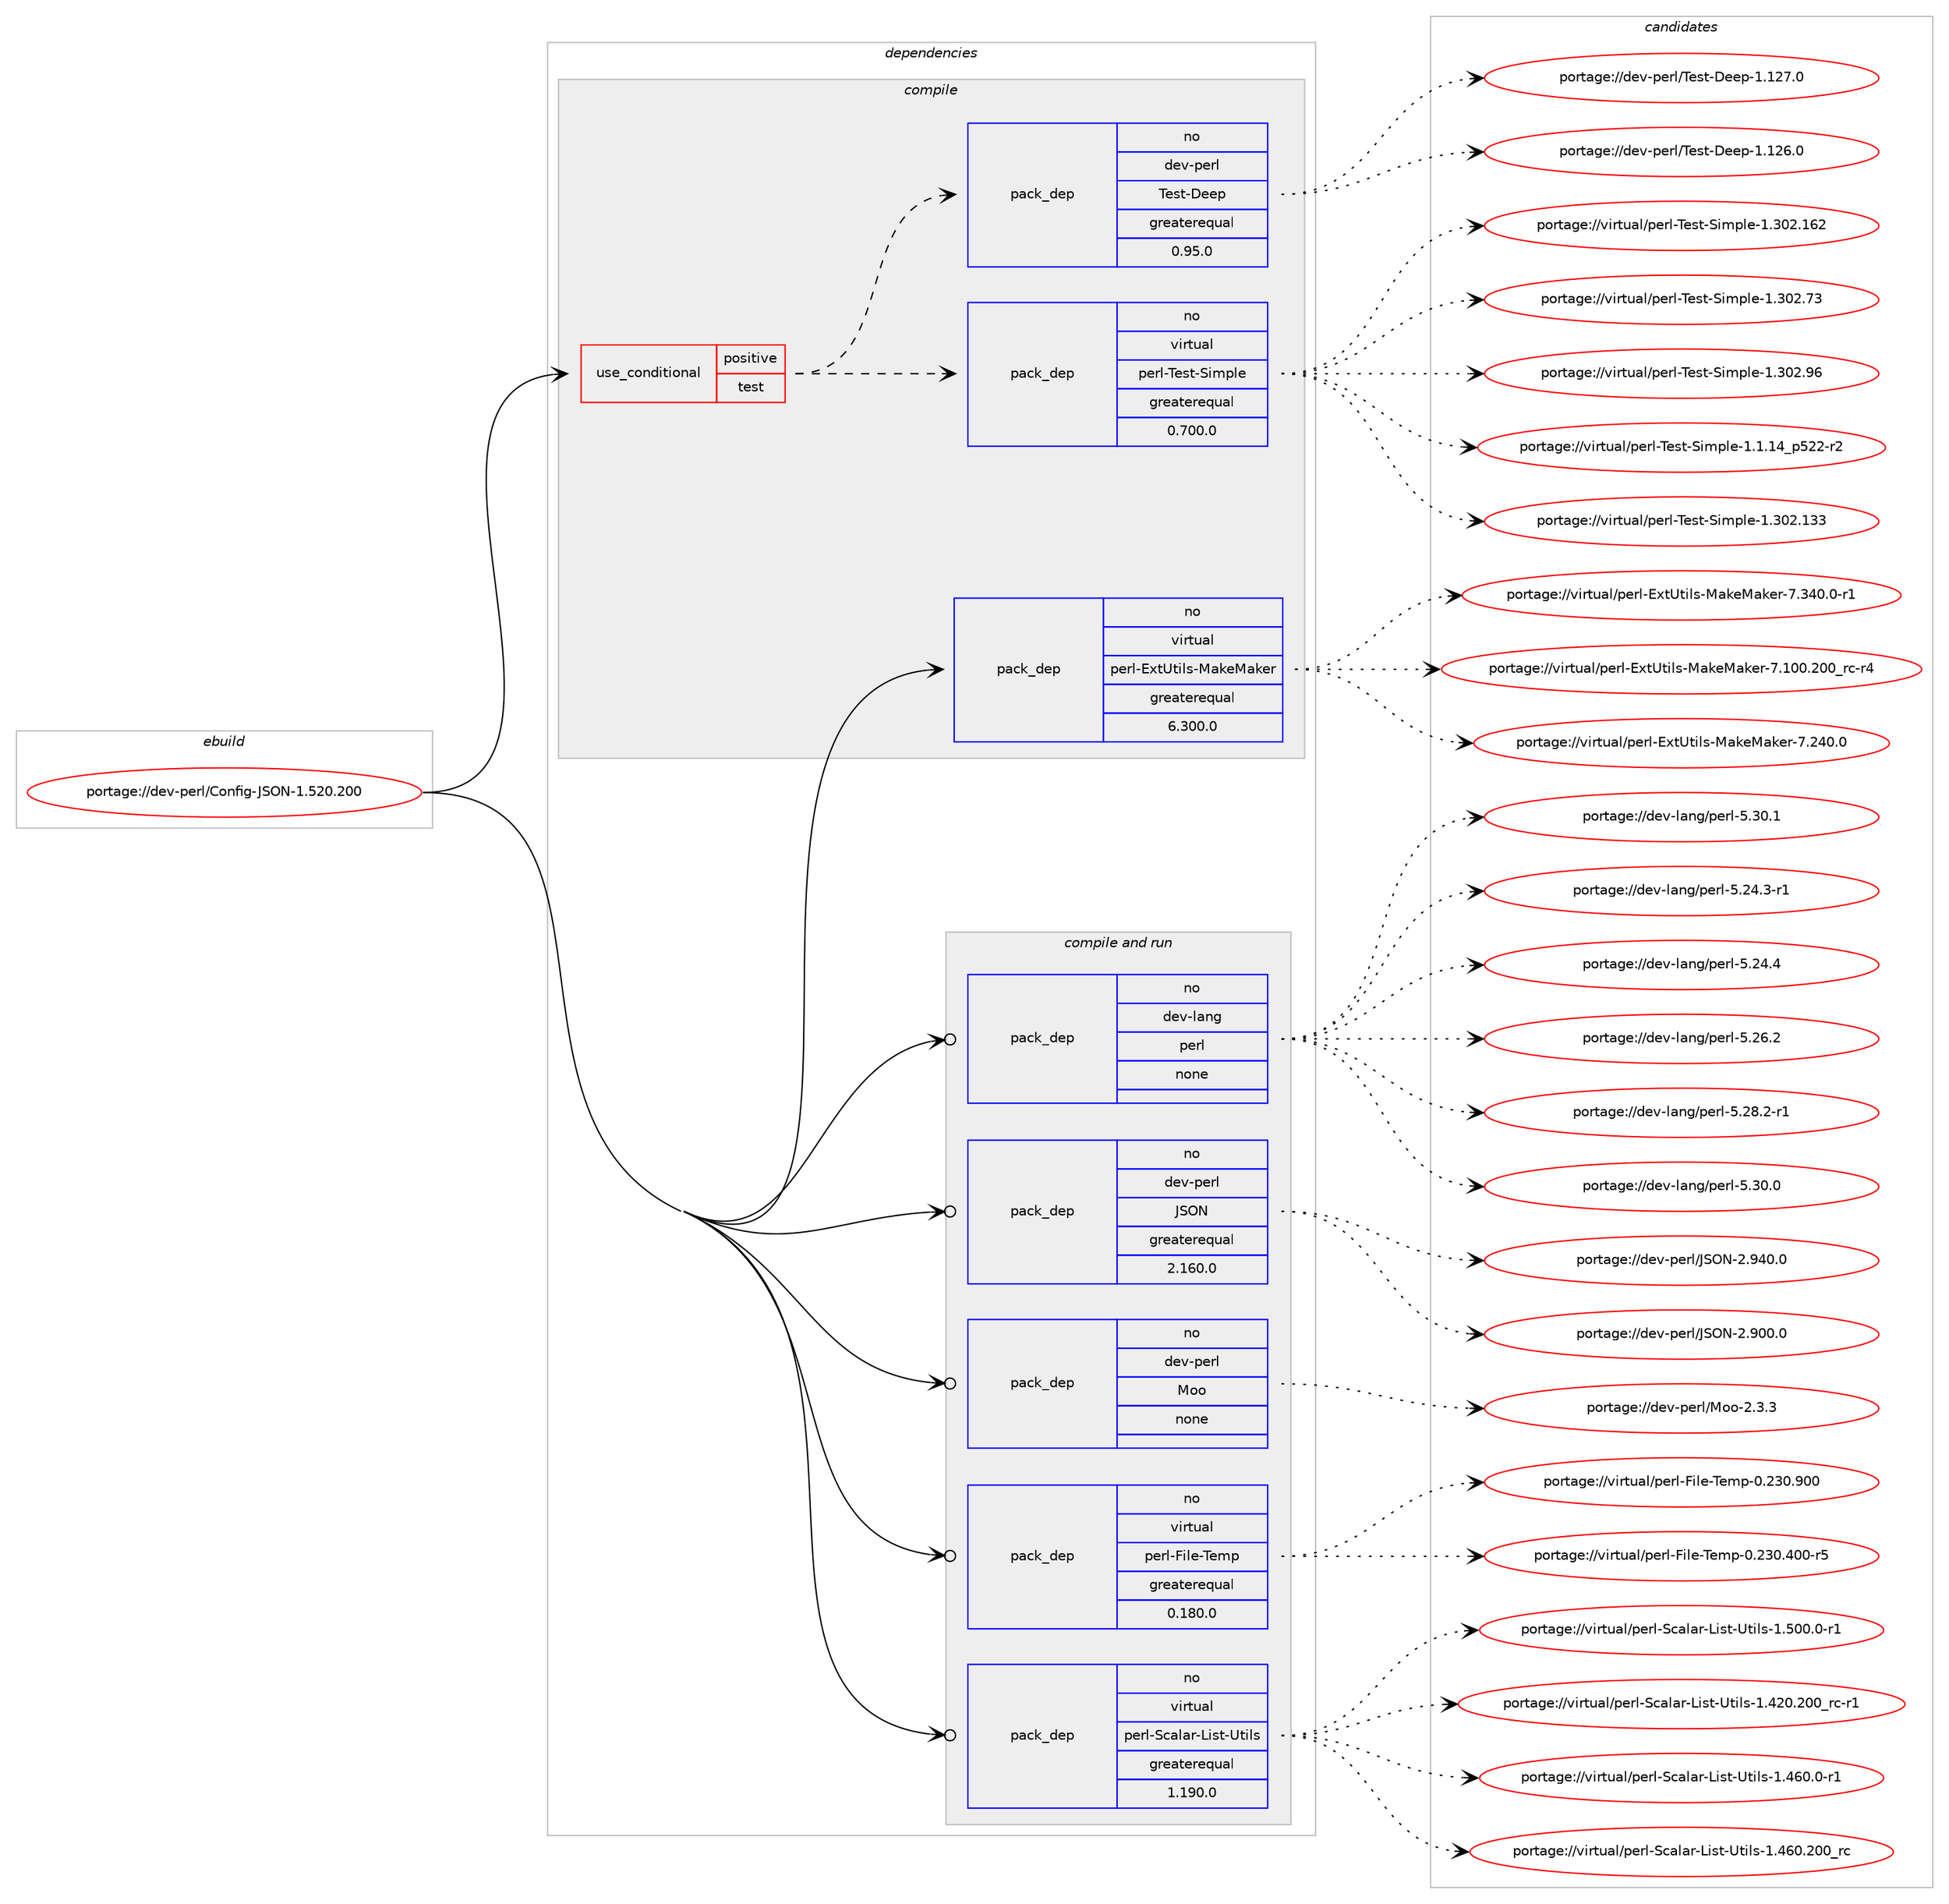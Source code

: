 digraph prolog {

# *************
# Graph options
# *************

newrank=true;
concentrate=true;
compound=true;
graph [rankdir=LR,fontname=Helvetica,fontsize=10,ranksep=1.5];#, ranksep=2.5, nodesep=0.2];
edge  [arrowhead=vee];
node  [fontname=Helvetica,fontsize=10];

# **********
# The ebuild
# **********

subgraph cluster_leftcol {
color=gray;
rank=same;
label=<<i>ebuild</i>>;
id [label="portage://dev-perl/Config-JSON-1.520.200", color=red, width=4, href="../dev-perl/Config-JSON-1.520.200.svg"];
}

# ****************
# The dependencies
# ****************

subgraph cluster_midcol {
color=gray;
label=<<i>dependencies</i>>;
subgraph cluster_compile {
fillcolor="#eeeeee";
style=filled;
label=<<i>compile</i>>;
subgraph cond22675 {
dependency110002 [label=<<TABLE BORDER="0" CELLBORDER="1" CELLSPACING="0" CELLPADDING="4"><TR><TD ROWSPAN="3" CELLPADDING="10">use_conditional</TD></TR><TR><TD>positive</TD></TR><TR><TD>test</TD></TR></TABLE>>, shape=none, color=red];
subgraph pack84155 {
dependency110003 [label=<<TABLE BORDER="0" CELLBORDER="1" CELLSPACING="0" CELLPADDING="4" WIDTH="220"><TR><TD ROWSPAN="6" CELLPADDING="30">pack_dep</TD></TR><TR><TD WIDTH="110">no</TD></TR><TR><TD>virtual</TD></TR><TR><TD>perl-Test-Simple</TD></TR><TR><TD>greaterequal</TD></TR><TR><TD>0.700.0</TD></TR></TABLE>>, shape=none, color=blue];
}
dependency110002:e -> dependency110003:w [weight=20,style="dashed",arrowhead="vee"];
subgraph pack84156 {
dependency110004 [label=<<TABLE BORDER="0" CELLBORDER="1" CELLSPACING="0" CELLPADDING="4" WIDTH="220"><TR><TD ROWSPAN="6" CELLPADDING="30">pack_dep</TD></TR><TR><TD WIDTH="110">no</TD></TR><TR><TD>dev-perl</TD></TR><TR><TD>Test-Deep</TD></TR><TR><TD>greaterequal</TD></TR><TR><TD>0.95.0</TD></TR></TABLE>>, shape=none, color=blue];
}
dependency110002:e -> dependency110004:w [weight=20,style="dashed",arrowhead="vee"];
}
id:e -> dependency110002:w [weight=20,style="solid",arrowhead="vee"];
subgraph pack84157 {
dependency110005 [label=<<TABLE BORDER="0" CELLBORDER="1" CELLSPACING="0" CELLPADDING="4" WIDTH="220"><TR><TD ROWSPAN="6" CELLPADDING="30">pack_dep</TD></TR><TR><TD WIDTH="110">no</TD></TR><TR><TD>virtual</TD></TR><TR><TD>perl-ExtUtils-MakeMaker</TD></TR><TR><TD>greaterequal</TD></TR><TR><TD>6.300.0</TD></TR></TABLE>>, shape=none, color=blue];
}
id:e -> dependency110005:w [weight=20,style="solid",arrowhead="vee"];
}
subgraph cluster_compileandrun {
fillcolor="#eeeeee";
style=filled;
label=<<i>compile and run</i>>;
subgraph pack84158 {
dependency110006 [label=<<TABLE BORDER="0" CELLBORDER="1" CELLSPACING="0" CELLPADDING="4" WIDTH="220"><TR><TD ROWSPAN="6" CELLPADDING="30">pack_dep</TD></TR><TR><TD WIDTH="110">no</TD></TR><TR><TD>dev-lang</TD></TR><TR><TD>perl</TD></TR><TR><TD>none</TD></TR><TR><TD></TD></TR></TABLE>>, shape=none, color=blue];
}
id:e -> dependency110006:w [weight=20,style="solid",arrowhead="odotvee"];
subgraph pack84159 {
dependency110007 [label=<<TABLE BORDER="0" CELLBORDER="1" CELLSPACING="0" CELLPADDING="4" WIDTH="220"><TR><TD ROWSPAN="6" CELLPADDING="30">pack_dep</TD></TR><TR><TD WIDTH="110">no</TD></TR><TR><TD>dev-perl</TD></TR><TR><TD>JSON</TD></TR><TR><TD>greaterequal</TD></TR><TR><TD>2.160.0</TD></TR></TABLE>>, shape=none, color=blue];
}
id:e -> dependency110007:w [weight=20,style="solid",arrowhead="odotvee"];
subgraph pack84160 {
dependency110008 [label=<<TABLE BORDER="0" CELLBORDER="1" CELLSPACING="0" CELLPADDING="4" WIDTH="220"><TR><TD ROWSPAN="6" CELLPADDING="30">pack_dep</TD></TR><TR><TD WIDTH="110">no</TD></TR><TR><TD>dev-perl</TD></TR><TR><TD>Moo</TD></TR><TR><TD>none</TD></TR><TR><TD></TD></TR></TABLE>>, shape=none, color=blue];
}
id:e -> dependency110008:w [weight=20,style="solid",arrowhead="odotvee"];
subgraph pack84161 {
dependency110009 [label=<<TABLE BORDER="0" CELLBORDER="1" CELLSPACING="0" CELLPADDING="4" WIDTH="220"><TR><TD ROWSPAN="6" CELLPADDING="30">pack_dep</TD></TR><TR><TD WIDTH="110">no</TD></TR><TR><TD>virtual</TD></TR><TR><TD>perl-File-Temp</TD></TR><TR><TD>greaterequal</TD></TR><TR><TD>0.180.0</TD></TR></TABLE>>, shape=none, color=blue];
}
id:e -> dependency110009:w [weight=20,style="solid",arrowhead="odotvee"];
subgraph pack84162 {
dependency110010 [label=<<TABLE BORDER="0" CELLBORDER="1" CELLSPACING="0" CELLPADDING="4" WIDTH="220"><TR><TD ROWSPAN="6" CELLPADDING="30">pack_dep</TD></TR><TR><TD WIDTH="110">no</TD></TR><TR><TD>virtual</TD></TR><TR><TD>perl-Scalar-List-Utils</TD></TR><TR><TD>greaterequal</TD></TR><TR><TD>1.190.0</TD></TR></TABLE>>, shape=none, color=blue];
}
id:e -> dependency110010:w [weight=20,style="solid",arrowhead="odotvee"];
}
subgraph cluster_run {
fillcolor="#eeeeee";
style=filled;
label=<<i>run</i>>;
}
}

# **************
# The candidates
# **************

subgraph cluster_choices {
rank=same;
color=gray;
label=<<i>candidates</i>>;

subgraph choice84155 {
color=black;
nodesep=1;
choiceportage11810511411611797108471121011141084584101115116458310510911210810145494649464952951125350504511450 [label="portage://virtual/perl-Test-Simple-1.1.14_p522-r2", color=red, width=4,href="../virtual/perl-Test-Simple-1.1.14_p522-r2.svg"];
choiceportage11810511411611797108471121011141084584101115116458310510911210810145494651485046495151 [label="portage://virtual/perl-Test-Simple-1.302.133", color=red, width=4,href="../virtual/perl-Test-Simple-1.302.133.svg"];
choiceportage11810511411611797108471121011141084584101115116458310510911210810145494651485046495450 [label="portage://virtual/perl-Test-Simple-1.302.162", color=red, width=4,href="../virtual/perl-Test-Simple-1.302.162.svg"];
choiceportage118105114116117971084711210111410845841011151164583105109112108101454946514850465551 [label="portage://virtual/perl-Test-Simple-1.302.73", color=red, width=4,href="../virtual/perl-Test-Simple-1.302.73.svg"];
choiceportage118105114116117971084711210111410845841011151164583105109112108101454946514850465754 [label="portage://virtual/perl-Test-Simple-1.302.96", color=red, width=4,href="../virtual/perl-Test-Simple-1.302.96.svg"];
dependency110003:e -> choiceportage11810511411611797108471121011141084584101115116458310510911210810145494649464952951125350504511450:w [style=dotted,weight="100"];
dependency110003:e -> choiceportage11810511411611797108471121011141084584101115116458310510911210810145494651485046495151:w [style=dotted,weight="100"];
dependency110003:e -> choiceportage11810511411611797108471121011141084584101115116458310510911210810145494651485046495450:w [style=dotted,weight="100"];
dependency110003:e -> choiceportage118105114116117971084711210111410845841011151164583105109112108101454946514850465551:w [style=dotted,weight="100"];
dependency110003:e -> choiceportage118105114116117971084711210111410845841011151164583105109112108101454946514850465754:w [style=dotted,weight="100"];
}
subgraph choice84156 {
color=black;
nodesep=1;
choiceportage10010111845112101114108478410111511645681011011124549464950544648 [label="portage://dev-perl/Test-Deep-1.126.0", color=red, width=4,href="../dev-perl/Test-Deep-1.126.0.svg"];
choiceportage10010111845112101114108478410111511645681011011124549464950554648 [label="portage://dev-perl/Test-Deep-1.127.0", color=red, width=4,href="../dev-perl/Test-Deep-1.127.0.svg"];
dependency110004:e -> choiceportage10010111845112101114108478410111511645681011011124549464950544648:w [style=dotted,weight="100"];
dependency110004:e -> choiceportage10010111845112101114108478410111511645681011011124549464950554648:w [style=dotted,weight="100"];
}
subgraph choice84157 {
color=black;
nodesep=1;
choiceportage118105114116117971084711210111410845691201168511610510811545779710710177971071011144555464948484650484895114994511452 [label="portage://virtual/perl-ExtUtils-MakeMaker-7.100.200_rc-r4", color=red, width=4,href="../virtual/perl-ExtUtils-MakeMaker-7.100.200_rc-r4.svg"];
choiceportage118105114116117971084711210111410845691201168511610510811545779710710177971071011144555465052484648 [label="portage://virtual/perl-ExtUtils-MakeMaker-7.240.0", color=red, width=4,href="../virtual/perl-ExtUtils-MakeMaker-7.240.0.svg"];
choiceportage1181051141161179710847112101114108456912011685116105108115457797107101779710710111445554651524846484511449 [label="portage://virtual/perl-ExtUtils-MakeMaker-7.340.0-r1", color=red, width=4,href="../virtual/perl-ExtUtils-MakeMaker-7.340.0-r1.svg"];
dependency110005:e -> choiceportage118105114116117971084711210111410845691201168511610510811545779710710177971071011144555464948484650484895114994511452:w [style=dotted,weight="100"];
dependency110005:e -> choiceportage118105114116117971084711210111410845691201168511610510811545779710710177971071011144555465052484648:w [style=dotted,weight="100"];
dependency110005:e -> choiceportage1181051141161179710847112101114108456912011685116105108115457797107101779710710111445554651524846484511449:w [style=dotted,weight="100"];
}
subgraph choice84158 {
color=black;
nodesep=1;
choiceportage100101118451089711010347112101114108455346505246514511449 [label="portage://dev-lang/perl-5.24.3-r1", color=red, width=4,href="../dev-lang/perl-5.24.3-r1.svg"];
choiceportage10010111845108971101034711210111410845534650524652 [label="portage://dev-lang/perl-5.24.4", color=red, width=4,href="../dev-lang/perl-5.24.4.svg"];
choiceportage10010111845108971101034711210111410845534650544650 [label="portage://dev-lang/perl-5.26.2", color=red, width=4,href="../dev-lang/perl-5.26.2.svg"];
choiceportage100101118451089711010347112101114108455346505646504511449 [label="portage://dev-lang/perl-5.28.2-r1", color=red, width=4,href="../dev-lang/perl-5.28.2-r1.svg"];
choiceportage10010111845108971101034711210111410845534651484648 [label="portage://dev-lang/perl-5.30.0", color=red, width=4,href="../dev-lang/perl-5.30.0.svg"];
choiceportage10010111845108971101034711210111410845534651484649 [label="portage://dev-lang/perl-5.30.1", color=red, width=4,href="../dev-lang/perl-5.30.1.svg"];
dependency110006:e -> choiceportage100101118451089711010347112101114108455346505246514511449:w [style=dotted,weight="100"];
dependency110006:e -> choiceportage10010111845108971101034711210111410845534650524652:w [style=dotted,weight="100"];
dependency110006:e -> choiceportage10010111845108971101034711210111410845534650544650:w [style=dotted,weight="100"];
dependency110006:e -> choiceportage100101118451089711010347112101114108455346505646504511449:w [style=dotted,weight="100"];
dependency110006:e -> choiceportage10010111845108971101034711210111410845534651484648:w [style=dotted,weight="100"];
dependency110006:e -> choiceportage10010111845108971101034711210111410845534651484649:w [style=dotted,weight="100"];
}
subgraph choice84159 {
color=black;
nodesep=1;
choiceportage1001011184511210111410847748379784550465748484648 [label="portage://dev-perl/JSON-2.900.0", color=red, width=4,href="../dev-perl/JSON-2.900.0.svg"];
choiceportage1001011184511210111410847748379784550465752484648 [label="portage://dev-perl/JSON-2.940.0", color=red, width=4,href="../dev-perl/JSON-2.940.0.svg"];
dependency110007:e -> choiceportage1001011184511210111410847748379784550465748484648:w [style=dotted,weight="100"];
dependency110007:e -> choiceportage1001011184511210111410847748379784550465752484648:w [style=dotted,weight="100"];
}
subgraph choice84160 {
color=black;
nodesep=1;
choiceportage100101118451121011141084777111111455046514651 [label="portage://dev-perl/Moo-2.3.3", color=red, width=4,href="../dev-perl/Moo-2.3.3.svg"];
dependency110008:e -> choiceportage100101118451121011141084777111111455046514651:w [style=dotted,weight="100"];
}
subgraph choice84161 {
color=black;
nodesep=1;
choiceportage118105114116117971084711210111410845701051081014584101109112454846505148465248484511453 [label="portage://virtual/perl-File-Temp-0.230.400-r5", color=red, width=4,href="../virtual/perl-File-Temp-0.230.400-r5.svg"];
choiceportage11810511411611797108471121011141084570105108101458410110911245484650514846574848 [label="portage://virtual/perl-File-Temp-0.230.900", color=red, width=4,href="../virtual/perl-File-Temp-0.230.900.svg"];
dependency110009:e -> choiceportage118105114116117971084711210111410845701051081014584101109112454846505148465248484511453:w [style=dotted,weight="100"];
dependency110009:e -> choiceportage11810511411611797108471121011141084570105108101458410110911245484650514846574848:w [style=dotted,weight="100"];
}
subgraph choice84162 {
color=black;
nodesep=1;
choiceportage11810511411611797108471121011141084583999710897114457610511511645851161051081154549465250484650484895114994511449 [label="portage://virtual/perl-Scalar-List-Utils-1.420.200_rc-r1", color=red, width=4,href="../virtual/perl-Scalar-List-Utils-1.420.200_rc-r1.svg"];
choiceportage118105114116117971084711210111410845839997108971144576105115116458511610510811545494652544846484511449 [label="portage://virtual/perl-Scalar-List-Utils-1.460.0-r1", color=red, width=4,href="../virtual/perl-Scalar-List-Utils-1.460.0-r1.svg"];
choiceportage1181051141161179710847112101114108458399971089711445761051151164585116105108115454946525448465048489511499 [label="portage://virtual/perl-Scalar-List-Utils-1.460.200_rc", color=red, width=4,href="../virtual/perl-Scalar-List-Utils-1.460.200_rc.svg"];
choiceportage118105114116117971084711210111410845839997108971144576105115116458511610510811545494653484846484511449 [label="portage://virtual/perl-Scalar-List-Utils-1.500.0-r1", color=red, width=4,href="../virtual/perl-Scalar-List-Utils-1.500.0-r1.svg"];
dependency110010:e -> choiceportage11810511411611797108471121011141084583999710897114457610511511645851161051081154549465250484650484895114994511449:w [style=dotted,weight="100"];
dependency110010:e -> choiceportage118105114116117971084711210111410845839997108971144576105115116458511610510811545494652544846484511449:w [style=dotted,weight="100"];
dependency110010:e -> choiceportage1181051141161179710847112101114108458399971089711445761051151164585116105108115454946525448465048489511499:w [style=dotted,weight="100"];
dependency110010:e -> choiceportage118105114116117971084711210111410845839997108971144576105115116458511610510811545494653484846484511449:w [style=dotted,weight="100"];
}
}

}
